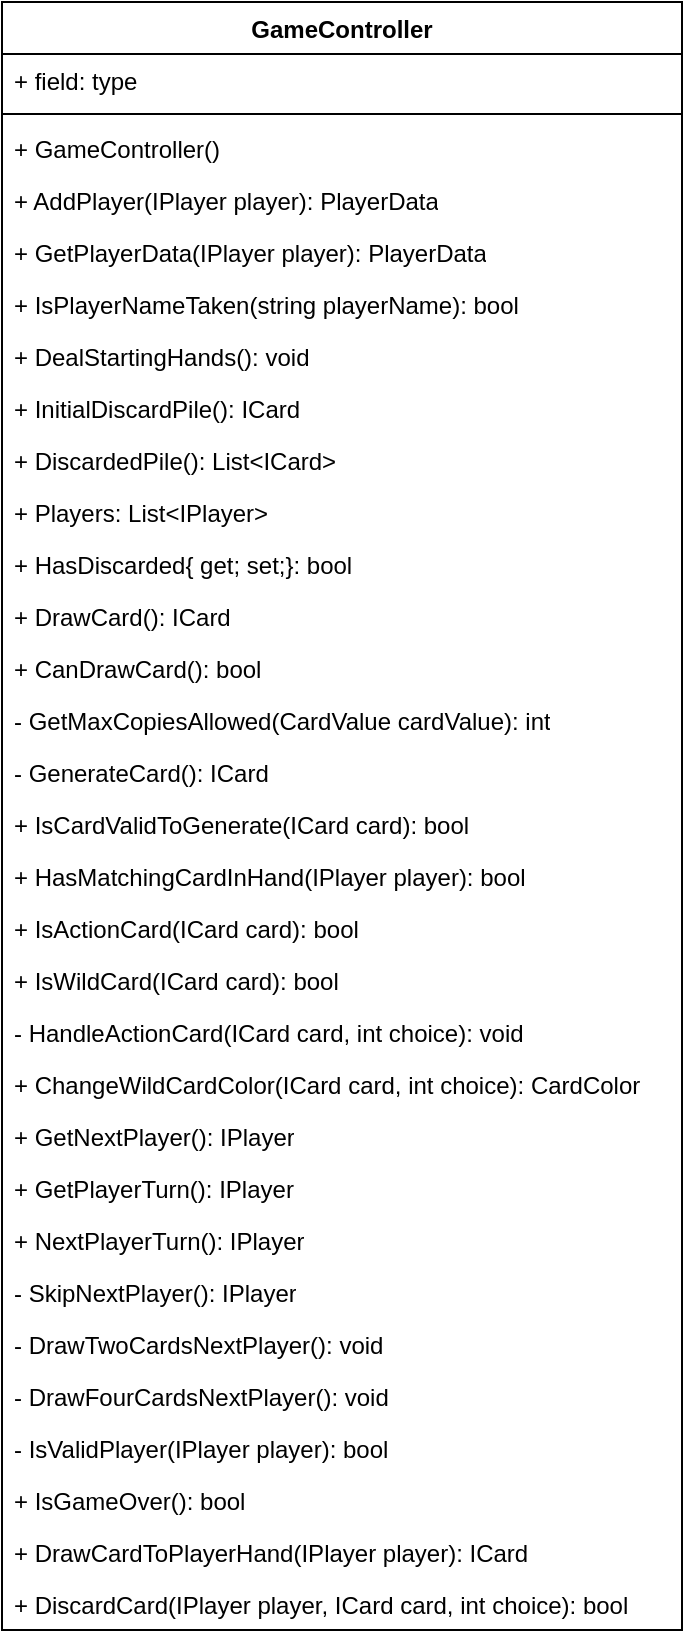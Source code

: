 <mxfile version="21.7.4" type="github">
  <diagram name="Page-1" id="U7vOPaIjwy40_dqQ5CMy">
    <mxGraphModel dx="1294" dy="609" grid="1" gridSize="10" guides="1" tooltips="1" connect="1" arrows="1" fold="1" page="1" pageScale="1" pageWidth="1654" pageHeight="1169" math="0" shadow="0">
      <root>
        <mxCell id="0" />
        <mxCell id="1" parent="0" />
        <mxCell id="xBmWTqr-cavenFjL_Q4E-1" value="GameController" style="swimlane;fontStyle=1;align=center;verticalAlign=top;childLayout=stackLayout;horizontal=1;startSize=26;horizontalStack=0;resizeParent=1;resizeParentMax=0;resizeLast=0;collapsible=1;marginBottom=0;whiteSpace=wrap;html=1;" vertex="1" parent="1">
          <mxGeometry x="430" y="100" width="340" height="814" as="geometry" />
        </mxCell>
        <mxCell id="xBmWTqr-cavenFjL_Q4E-2" value="+ field: type" style="text;strokeColor=none;fillColor=none;align=left;verticalAlign=top;spacingLeft=4;spacingRight=4;overflow=hidden;rotatable=0;points=[[0,0.5],[1,0.5]];portConstraint=eastwest;whiteSpace=wrap;html=1;" vertex="1" parent="xBmWTqr-cavenFjL_Q4E-1">
          <mxGeometry y="26" width="340" height="26" as="geometry" />
        </mxCell>
        <mxCell id="xBmWTqr-cavenFjL_Q4E-3" value="" style="line;strokeWidth=1;fillColor=none;align=left;verticalAlign=middle;spacingTop=-1;spacingLeft=3;spacingRight=3;rotatable=0;labelPosition=right;points=[];portConstraint=eastwest;strokeColor=inherit;" vertex="1" parent="xBmWTqr-cavenFjL_Q4E-1">
          <mxGeometry y="52" width="340" height="8" as="geometry" />
        </mxCell>
        <mxCell id="xBmWTqr-cavenFjL_Q4E-4" value="+&amp;nbsp;GameController()" style="text;strokeColor=none;fillColor=none;align=left;verticalAlign=top;spacingLeft=4;spacingRight=4;overflow=hidden;rotatable=0;points=[[0,0.5],[1,0.5]];portConstraint=eastwest;whiteSpace=wrap;html=1;" vertex="1" parent="xBmWTqr-cavenFjL_Q4E-1">
          <mxGeometry y="60" width="340" height="26" as="geometry" />
        </mxCell>
        <mxCell id="xBmWTqr-cavenFjL_Q4E-5" value="+ AddPlayer(IPlayer player): PlayerData" style="text;strokeColor=none;fillColor=none;align=left;verticalAlign=top;spacingLeft=4;spacingRight=4;overflow=hidden;rotatable=0;points=[[0,0.5],[1,0.5]];portConstraint=eastwest;whiteSpace=wrap;html=1;" vertex="1" parent="xBmWTqr-cavenFjL_Q4E-1">
          <mxGeometry y="86" width="340" height="26" as="geometry" />
        </mxCell>
        <mxCell id="xBmWTqr-cavenFjL_Q4E-7" value="+ GetPlayerData(IPlayer player): PlayerData" style="text;strokeColor=none;fillColor=none;align=left;verticalAlign=top;spacingLeft=4;spacingRight=4;overflow=hidden;rotatable=0;points=[[0,0.5],[1,0.5]];portConstraint=eastwest;whiteSpace=wrap;html=1;" vertex="1" parent="xBmWTqr-cavenFjL_Q4E-1">
          <mxGeometry y="112" width="340" height="26" as="geometry" />
        </mxCell>
        <mxCell id="xBmWTqr-cavenFjL_Q4E-6" value="+ IsPlayerNameTaken(string playerName): bool" style="text;strokeColor=none;fillColor=none;align=left;verticalAlign=top;spacingLeft=4;spacingRight=4;overflow=hidden;rotatable=0;points=[[0,0.5],[1,0.5]];portConstraint=eastwest;whiteSpace=wrap;html=1;" vertex="1" parent="xBmWTqr-cavenFjL_Q4E-1">
          <mxGeometry y="138" width="340" height="26" as="geometry" />
        </mxCell>
        <mxCell id="xBmWTqr-cavenFjL_Q4E-9" value="+ DealStartingHands(): void" style="text;strokeColor=none;fillColor=none;align=left;verticalAlign=top;spacingLeft=4;spacingRight=4;overflow=hidden;rotatable=0;points=[[0,0.5],[1,0.5]];portConstraint=eastwest;whiteSpace=wrap;html=1;" vertex="1" parent="xBmWTqr-cavenFjL_Q4E-1">
          <mxGeometry y="164" width="340" height="26" as="geometry" />
        </mxCell>
        <mxCell id="xBmWTqr-cavenFjL_Q4E-8" value="+ InitialDiscardPile(): ICard" style="text;strokeColor=none;fillColor=none;align=left;verticalAlign=top;spacingLeft=4;spacingRight=4;overflow=hidden;rotatable=0;points=[[0,0.5],[1,0.5]];portConstraint=eastwest;whiteSpace=wrap;html=1;" vertex="1" parent="xBmWTqr-cavenFjL_Q4E-1">
          <mxGeometry y="190" width="340" height="26" as="geometry" />
        </mxCell>
        <mxCell id="xBmWTqr-cavenFjL_Q4E-10" value="+ DiscardedPile(): List&amp;lt;ICard&amp;gt;" style="text;strokeColor=none;fillColor=none;align=left;verticalAlign=top;spacingLeft=4;spacingRight=4;overflow=hidden;rotatable=0;points=[[0,0.5],[1,0.5]];portConstraint=eastwest;whiteSpace=wrap;html=1;" vertex="1" parent="xBmWTqr-cavenFjL_Q4E-1">
          <mxGeometry y="216" width="340" height="26" as="geometry" />
        </mxCell>
        <mxCell id="xBmWTqr-cavenFjL_Q4E-11" value="+ Players: List&amp;lt;IPlayer&amp;gt;" style="text;strokeColor=none;fillColor=none;align=left;verticalAlign=top;spacingLeft=4;spacingRight=4;overflow=hidden;rotatable=0;points=[[0,0.5],[1,0.5]];portConstraint=eastwest;whiteSpace=wrap;html=1;" vertex="1" parent="xBmWTqr-cavenFjL_Q4E-1">
          <mxGeometry y="242" width="340" height="26" as="geometry" />
        </mxCell>
        <mxCell id="xBmWTqr-cavenFjL_Q4E-13" value="+ HasDiscarded{ get; set;}: bool" style="text;strokeColor=none;fillColor=none;align=left;verticalAlign=top;spacingLeft=4;spacingRight=4;overflow=hidden;rotatable=0;points=[[0,0.5],[1,0.5]];portConstraint=eastwest;whiteSpace=wrap;html=1;" vertex="1" parent="xBmWTqr-cavenFjL_Q4E-1">
          <mxGeometry y="268" width="340" height="26" as="geometry" />
        </mxCell>
        <mxCell id="xBmWTqr-cavenFjL_Q4E-12" value="+ DrawCard(): ICard" style="text;strokeColor=none;fillColor=none;align=left;verticalAlign=top;spacingLeft=4;spacingRight=4;overflow=hidden;rotatable=0;points=[[0,0.5],[1,0.5]];portConstraint=eastwest;whiteSpace=wrap;html=1;" vertex="1" parent="xBmWTqr-cavenFjL_Q4E-1">
          <mxGeometry y="294" width="340" height="26" as="geometry" />
        </mxCell>
        <mxCell id="xBmWTqr-cavenFjL_Q4E-14" value="+ CanDrawCard(): bool" style="text;strokeColor=none;fillColor=none;align=left;verticalAlign=top;spacingLeft=4;spacingRight=4;overflow=hidden;rotatable=0;points=[[0,0.5],[1,0.5]];portConstraint=eastwest;whiteSpace=wrap;html=1;" vertex="1" parent="xBmWTqr-cavenFjL_Q4E-1">
          <mxGeometry y="320" width="340" height="26" as="geometry" />
        </mxCell>
        <mxCell id="xBmWTqr-cavenFjL_Q4E-16" value="- GetMaxCopiesAllowed(CardValue cardValue): int" style="text;strokeColor=none;fillColor=none;align=left;verticalAlign=top;spacingLeft=4;spacingRight=4;overflow=hidden;rotatable=0;points=[[0,0.5],[1,0.5]];portConstraint=eastwest;whiteSpace=wrap;html=1;" vertex="1" parent="xBmWTqr-cavenFjL_Q4E-1">
          <mxGeometry y="346" width="340" height="26" as="geometry" />
        </mxCell>
        <mxCell id="xBmWTqr-cavenFjL_Q4E-18" value="- GenerateCard(): ICard" style="text;strokeColor=none;fillColor=none;align=left;verticalAlign=top;spacingLeft=4;spacingRight=4;overflow=hidden;rotatable=0;points=[[0,0.5],[1,0.5]];portConstraint=eastwest;whiteSpace=wrap;html=1;" vertex="1" parent="xBmWTqr-cavenFjL_Q4E-1">
          <mxGeometry y="372" width="340" height="26" as="geometry" />
        </mxCell>
        <mxCell id="xBmWTqr-cavenFjL_Q4E-17" value="+ IsCardValidToGenerate(ICard card): bool" style="text;strokeColor=none;fillColor=none;align=left;verticalAlign=top;spacingLeft=4;spacingRight=4;overflow=hidden;rotatable=0;points=[[0,0.5],[1,0.5]];portConstraint=eastwest;whiteSpace=wrap;html=1;" vertex="1" parent="xBmWTqr-cavenFjL_Q4E-1">
          <mxGeometry y="398" width="340" height="26" as="geometry" />
        </mxCell>
        <mxCell id="xBmWTqr-cavenFjL_Q4E-19" value="+ HasMatchingCardInHand(IPlayer player): bool" style="text;strokeColor=none;fillColor=none;align=left;verticalAlign=top;spacingLeft=4;spacingRight=4;overflow=hidden;rotatable=0;points=[[0,0.5],[1,0.5]];portConstraint=eastwest;whiteSpace=wrap;html=1;" vertex="1" parent="xBmWTqr-cavenFjL_Q4E-1">
          <mxGeometry y="424" width="340" height="26" as="geometry" />
        </mxCell>
        <mxCell id="xBmWTqr-cavenFjL_Q4E-20" value="+ IsActionCard(ICard card): bool" style="text;strokeColor=none;fillColor=none;align=left;verticalAlign=top;spacingLeft=4;spacingRight=4;overflow=hidden;rotatable=0;points=[[0,0.5],[1,0.5]];portConstraint=eastwest;whiteSpace=wrap;html=1;" vertex="1" parent="xBmWTqr-cavenFjL_Q4E-1">
          <mxGeometry y="450" width="340" height="26" as="geometry" />
        </mxCell>
        <mxCell id="xBmWTqr-cavenFjL_Q4E-21" value="+ IsWildCard(ICard card): bool" style="text;strokeColor=none;fillColor=none;align=left;verticalAlign=top;spacingLeft=4;spacingRight=4;overflow=hidden;rotatable=0;points=[[0,0.5],[1,0.5]];portConstraint=eastwest;whiteSpace=wrap;html=1;" vertex="1" parent="xBmWTqr-cavenFjL_Q4E-1">
          <mxGeometry y="476" width="340" height="26" as="geometry" />
        </mxCell>
        <mxCell id="xBmWTqr-cavenFjL_Q4E-22" value="- HandleActionCard(ICard card, int choice): void" style="text;strokeColor=none;fillColor=none;align=left;verticalAlign=top;spacingLeft=4;spacingRight=4;overflow=hidden;rotatable=0;points=[[0,0.5],[1,0.5]];portConstraint=eastwest;whiteSpace=wrap;html=1;" vertex="1" parent="xBmWTqr-cavenFjL_Q4E-1">
          <mxGeometry y="502" width="340" height="26" as="geometry" />
        </mxCell>
        <mxCell id="xBmWTqr-cavenFjL_Q4E-24" value="+ ChangeWildCardColor(ICard card, int choice): CardColor" style="text;strokeColor=none;fillColor=none;align=left;verticalAlign=top;spacingLeft=4;spacingRight=4;overflow=hidden;rotatable=0;points=[[0,0.5],[1,0.5]];portConstraint=eastwest;whiteSpace=wrap;html=1;" vertex="1" parent="xBmWTqr-cavenFjL_Q4E-1">
          <mxGeometry y="528" width="340" height="26" as="geometry" />
        </mxCell>
        <mxCell id="xBmWTqr-cavenFjL_Q4E-25" value="+ GetNextPlayer(): IPlayer" style="text;strokeColor=none;fillColor=none;align=left;verticalAlign=top;spacingLeft=4;spacingRight=4;overflow=hidden;rotatable=0;points=[[0,0.5],[1,0.5]];portConstraint=eastwest;whiteSpace=wrap;html=1;" vertex="1" parent="xBmWTqr-cavenFjL_Q4E-1">
          <mxGeometry y="554" width="340" height="26" as="geometry" />
        </mxCell>
        <mxCell id="xBmWTqr-cavenFjL_Q4E-23" value="+ GetPlayerTurn(): IPlayer" style="text;strokeColor=none;fillColor=none;align=left;verticalAlign=top;spacingLeft=4;spacingRight=4;overflow=hidden;rotatable=0;points=[[0,0.5],[1,0.5]];portConstraint=eastwest;whiteSpace=wrap;html=1;" vertex="1" parent="xBmWTqr-cavenFjL_Q4E-1">
          <mxGeometry y="580" width="340" height="26" as="geometry" />
        </mxCell>
        <mxCell id="xBmWTqr-cavenFjL_Q4E-26" value="+ NextPlayerTurn(): IPlayer" style="text;strokeColor=none;fillColor=none;align=left;verticalAlign=top;spacingLeft=4;spacingRight=4;overflow=hidden;rotatable=0;points=[[0,0.5],[1,0.5]];portConstraint=eastwest;whiteSpace=wrap;html=1;" vertex="1" parent="xBmWTqr-cavenFjL_Q4E-1">
          <mxGeometry y="606" width="340" height="26" as="geometry" />
        </mxCell>
        <mxCell id="xBmWTqr-cavenFjL_Q4E-27" value="- SkipNextPlayer(): IPlayer" style="text;strokeColor=none;fillColor=none;align=left;verticalAlign=top;spacingLeft=4;spacingRight=4;overflow=hidden;rotatable=0;points=[[0,0.5],[1,0.5]];portConstraint=eastwest;whiteSpace=wrap;html=1;" vertex="1" parent="xBmWTqr-cavenFjL_Q4E-1">
          <mxGeometry y="632" width="340" height="26" as="geometry" />
        </mxCell>
        <mxCell id="xBmWTqr-cavenFjL_Q4E-28" value="-&amp;nbsp;DrawTwoCardsNextPlayer(): void" style="text;strokeColor=none;fillColor=none;align=left;verticalAlign=top;spacingLeft=4;spacingRight=4;overflow=hidden;rotatable=0;points=[[0,0.5],[1,0.5]];portConstraint=eastwest;whiteSpace=wrap;html=1;" vertex="1" parent="xBmWTqr-cavenFjL_Q4E-1">
          <mxGeometry y="658" width="340" height="26" as="geometry" />
        </mxCell>
        <mxCell id="xBmWTqr-cavenFjL_Q4E-29" value="-&amp;nbsp;DrawFourCardsNextPlayer(): void" style="text;strokeColor=none;fillColor=none;align=left;verticalAlign=top;spacingLeft=4;spacingRight=4;overflow=hidden;rotatable=0;points=[[0,0.5],[1,0.5]];portConstraint=eastwest;whiteSpace=wrap;html=1;" vertex="1" parent="xBmWTqr-cavenFjL_Q4E-1">
          <mxGeometry y="684" width="340" height="26" as="geometry" />
        </mxCell>
        <mxCell id="xBmWTqr-cavenFjL_Q4E-31" value="-&amp;nbsp;IsValidPlayer(IPlayer player): bool" style="text;strokeColor=none;fillColor=none;align=left;verticalAlign=top;spacingLeft=4;spacingRight=4;overflow=hidden;rotatable=0;points=[[0,0.5],[1,0.5]];portConstraint=eastwest;whiteSpace=wrap;html=1;" vertex="1" parent="xBmWTqr-cavenFjL_Q4E-1">
          <mxGeometry y="710" width="340" height="26" as="geometry" />
        </mxCell>
        <mxCell id="xBmWTqr-cavenFjL_Q4E-32" value="+&amp;nbsp;IsGameOver(): bool" style="text;strokeColor=none;fillColor=none;align=left;verticalAlign=top;spacingLeft=4;spacingRight=4;overflow=hidden;rotatable=0;points=[[0,0.5],[1,0.5]];portConstraint=eastwest;whiteSpace=wrap;html=1;" vertex="1" parent="xBmWTqr-cavenFjL_Q4E-1">
          <mxGeometry y="736" width="340" height="26" as="geometry" />
        </mxCell>
        <mxCell id="xBmWTqr-cavenFjL_Q4E-33" value="+&amp;nbsp;DrawCardToPlayerHand(IPlayer player): ICard" style="text;strokeColor=none;fillColor=none;align=left;verticalAlign=top;spacingLeft=4;spacingRight=4;overflow=hidden;rotatable=0;points=[[0,0.5],[1,0.5]];portConstraint=eastwest;whiteSpace=wrap;html=1;" vertex="1" parent="xBmWTqr-cavenFjL_Q4E-1">
          <mxGeometry y="762" width="340" height="26" as="geometry" />
        </mxCell>
        <mxCell id="xBmWTqr-cavenFjL_Q4E-30" value="+&amp;nbsp;DiscardCard(IPlayer player, ICard card, int choice): bool" style="text;strokeColor=none;fillColor=none;align=left;verticalAlign=top;spacingLeft=4;spacingRight=4;overflow=hidden;rotatable=0;points=[[0,0.5],[1,0.5]];portConstraint=eastwest;whiteSpace=wrap;html=1;" vertex="1" parent="xBmWTqr-cavenFjL_Q4E-1">
          <mxGeometry y="788" width="340" height="26" as="geometry" />
        </mxCell>
      </root>
    </mxGraphModel>
  </diagram>
</mxfile>
